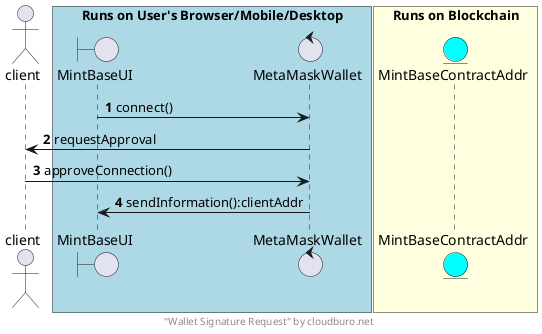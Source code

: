 @startuml
autonumber

footer "Wallet Signature Request" by cloudburo.net

actor client
box "Runs on User's Browser/Mobile/Desktop" #LightBlue
boundary MintBaseUI
control MetaMaskWallet
end box
box "Runs on Blockchain" #LightYellow
entity MintBaseContractAddr #aqua
end box

MintBaseUI -> MetaMaskWallet: connect()
MetaMaskWallet -> client: requestApproval
client -> MetaMaskWallet: approveConnection()
MetaMaskWallet -> MintBaseUI: sendInformation():clientAddr


@enduml